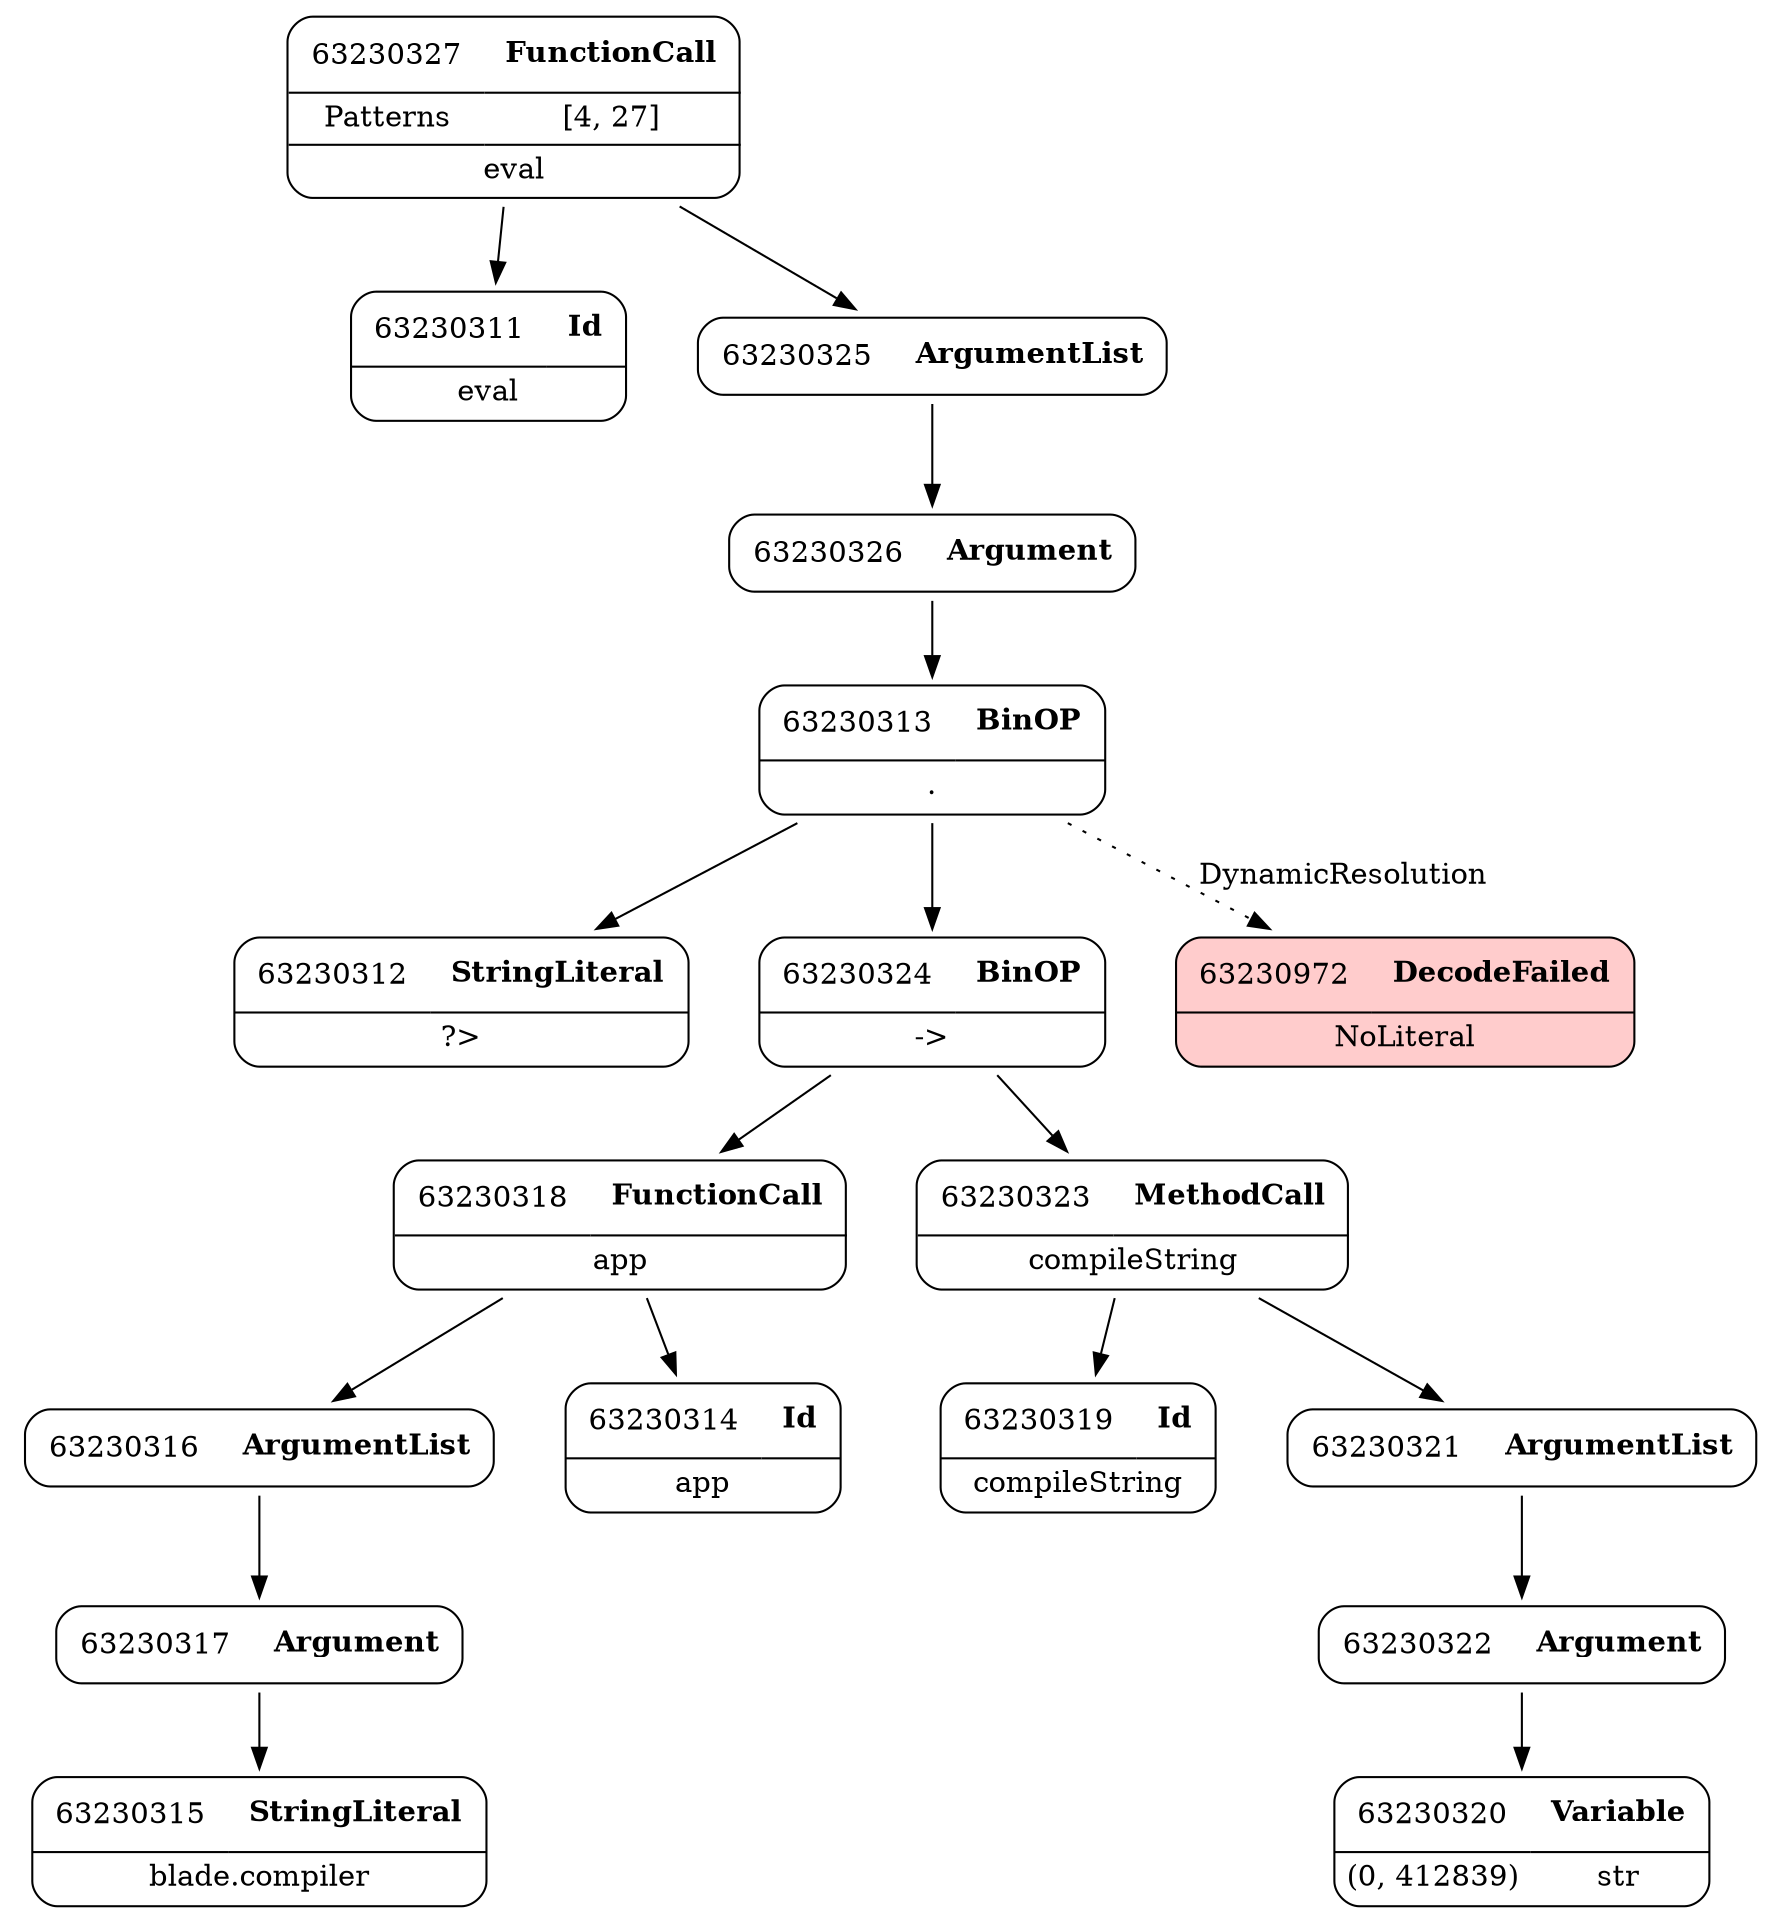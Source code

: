 digraph ast {
node [shape=none];
63230311 [label=<<TABLE border='1' cellspacing='0' cellpadding='10' style='rounded' ><TR><TD border='0'>63230311</TD><TD border='0'><B>Id</B></TD></TR><HR/><TR><TD border='0' cellpadding='5' colspan='2'>eval</TD></TR></TABLE>>];
63230316 [label=<<TABLE border='1' cellspacing='0' cellpadding='10' style='rounded' ><TR><TD border='0'>63230316</TD><TD border='0'><B>ArgumentList</B></TD></TR></TABLE>>];
63230316 -> 63230317 [weight=2];
63230317 [label=<<TABLE border='1' cellspacing='0' cellpadding='10' style='rounded' ><TR><TD border='0'>63230317</TD><TD border='0'><B>Argument</B></TD></TR></TABLE>>];
63230317 -> 63230315 [weight=2];
63230318 [label=<<TABLE border='1' cellspacing='0' cellpadding='10' style='rounded' ><TR><TD border='0'>63230318</TD><TD border='0'><B>FunctionCall</B></TD></TR><HR/><TR><TD border='0' cellpadding='5' colspan='2'>app</TD></TR></TABLE>>];
63230318 -> 63230314 [weight=2];
63230318 -> 63230316 [weight=2];
63230319 [label=<<TABLE border='1' cellspacing='0' cellpadding='10' style='rounded' ><TR><TD border='0'>63230319</TD><TD border='0'><B>Id</B></TD></TR><HR/><TR><TD border='0' cellpadding='5' colspan='2'>compileString</TD></TR></TABLE>>];
63230312 [label=<<TABLE border='1' cellspacing='0' cellpadding='10' style='rounded' ><TR><TD border='0'>63230312</TD><TD border='0'><B>StringLiteral</B></TD></TR><HR/><TR><TD border='0' cellpadding='5' colspan='2'>?&gt;</TD></TR></TABLE>>];
63230313 [label=<<TABLE border='1' cellspacing='0' cellpadding='10' style='rounded' ><TR><TD border='0'>63230313</TD><TD border='0'><B>BinOP</B></TD></TR><HR/><TR><TD border='0' cellpadding='5' colspan='2'>.</TD></TR></TABLE>>];
63230313 -> 63230312 [weight=2];
63230313 -> 63230324 [weight=2];
63230313 -> 63230972 [style=dotted,label=DynamicResolution];
63230314 [label=<<TABLE border='1' cellspacing='0' cellpadding='10' style='rounded' ><TR><TD border='0'>63230314</TD><TD border='0'><B>Id</B></TD></TR><HR/><TR><TD border='0' cellpadding='5' colspan='2'>app</TD></TR></TABLE>>];
63230315 [label=<<TABLE border='1' cellspacing='0' cellpadding='10' style='rounded' ><TR><TD border='0'>63230315</TD><TD border='0'><B>StringLiteral</B></TD></TR><HR/><TR><TD border='0' cellpadding='5' colspan='2'>blade.compiler</TD></TR></TABLE>>];
63230324 [label=<<TABLE border='1' cellspacing='0' cellpadding='10' style='rounded' ><TR><TD border='0'>63230324</TD><TD border='0'><B>BinOP</B></TD></TR><HR/><TR><TD border='0' cellpadding='5' colspan='2'>-&gt;</TD></TR></TABLE>>];
63230324 -> 63230318 [weight=2];
63230324 -> 63230323 [weight=2];
63230325 [label=<<TABLE border='1' cellspacing='0' cellpadding='10' style='rounded' ><TR><TD border='0'>63230325</TD><TD border='0'><B>ArgumentList</B></TD></TR></TABLE>>];
63230325 -> 63230326 [weight=2];
63230326 [label=<<TABLE border='1' cellspacing='0' cellpadding='10' style='rounded' ><TR><TD border='0'>63230326</TD><TD border='0'><B>Argument</B></TD></TR></TABLE>>];
63230326 -> 63230313 [weight=2];
63230327 [label=<<TABLE border='1' cellspacing='0' cellpadding='10' style='rounded' ><TR><TD border='0'>63230327</TD><TD border='0'><B>FunctionCall</B></TD></TR><HR/><TR><TD border='0' cellpadding='5'>Patterns</TD><TD border='0' cellpadding='5'>[4, 27]</TD></TR><HR/><TR><TD border='0' cellpadding='5' colspan='2'>eval</TD></TR></TABLE>>];
63230327 -> 63230311 [weight=2];
63230327 -> 63230325 [weight=2];
63230320 [label=<<TABLE border='1' cellspacing='0' cellpadding='10' style='rounded' ><TR><TD border='0'>63230320</TD><TD border='0'><B>Variable</B></TD></TR><HR/><TR><TD border='0' cellpadding='5'>(0, 412839)</TD><TD border='0' cellpadding='5'>str</TD></TR></TABLE>>];
63230321 [label=<<TABLE border='1' cellspacing='0' cellpadding='10' style='rounded' ><TR><TD border='0'>63230321</TD><TD border='0'><B>ArgumentList</B></TD></TR></TABLE>>];
63230321 -> 63230322 [weight=2];
63230322 [label=<<TABLE border='1' cellspacing='0' cellpadding='10' style='rounded' ><TR><TD border='0'>63230322</TD><TD border='0'><B>Argument</B></TD></TR></TABLE>>];
63230322 -> 63230320 [weight=2];
63230323 [label=<<TABLE border='1' cellspacing='0' cellpadding='10' style='rounded' ><TR><TD border='0'>63230323</TD><TD border='0'><B>MethodCall</B></TD></TR><HR/><TR><TD border='0' cellpadding='5' colspan='2'>compileString</TD></TR></TABLE>>];
63230323 -> 63230319 [weight=2];
63230323 -> 63230321 [weight=2];
63230972 [label=<<TABLE border='1' cellspacing='0' cellpadding='10' style='rounded' bgcolor='#FFCCCC' ><TR><TD border='0'>63230972</TD><TD border='0'><B>DecodeFailed</B></TD></TR><HR/><TR><TD border='0' cellpadding='5' colspan='2'>NoLiteral</TD></TR></TABLE>>];
}
